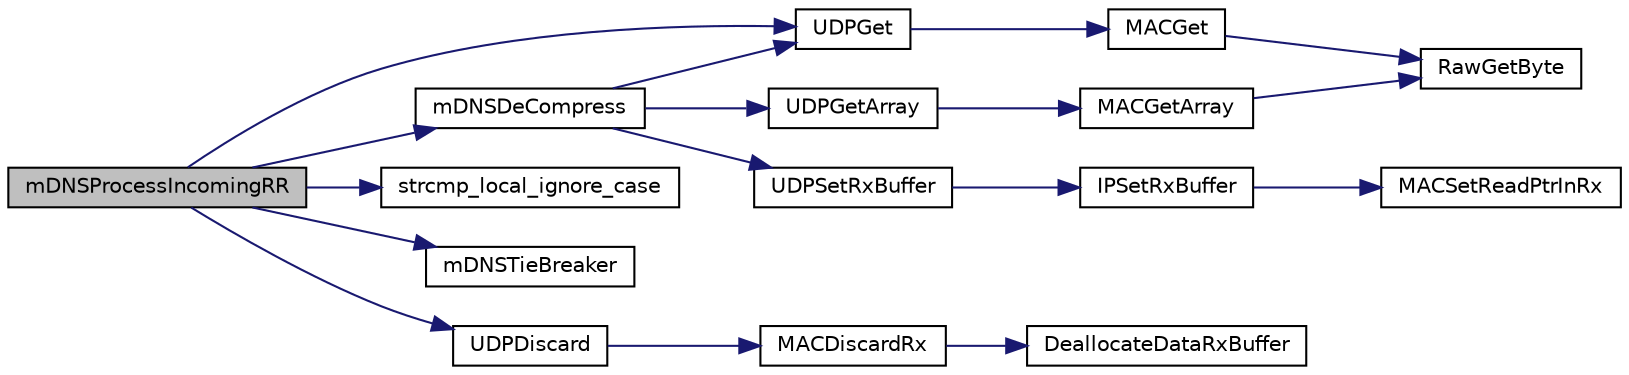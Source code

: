 digraph "mDNSProcessIncomingRR"
{
  edge [fontname="Helvetica",fontsize="10",labelfontname="Helvetica",labelfontsize="10"];
  node [fontname="Helvetica",fontsize="10",shape=record];
  rankdir="LR";
  Node1 [label="mDNSProcessIncomingRR",height=0.2,width=0.4,color="black", fillcolor="grey75", style="filled", fontcolor="black"];
  Node1 -> Node2 [color="midnightblue",fontsize="10",style="solid",fontname="Helvetica"];
  Node2 [label="mDNSDeCompress",height=0.2,width=0.4,color="black", fillcolor="white", style="filled",URL="$_zeroconf_multicast_d_n_s_8c.html#a85f02dd49ff057009f82a11dd68b1cb6"];
  Node2 -> Node3 [color="midnightblue",fontsize="10",style="solid",fontname="Helvetica"];
  Node3 [label="UDPGet",height=0.2,width=0.4,color="black", fillcolor="white", style="filled",URL="$_u_d_p_8h.html#a4292b49f8ba04393a7b301123108613c"];
  Node3 -> Node4 [color="midnightblue",fontsize="10",style="solid",fontname="Helvetica"];
  Node4 [label="MACGet",height=0.2,width=0.4,color="black", fillcolor="white", style="filled",URL="$_m_a_c_8h.html#a24b67ec68e80243ca4fdcfaaf0a91072"];
  Node4 -> Node5 [color="midnightblue",fontsize="10",style="solid",fontname="Helvetica"];
  Node5 [label="RawGetByte",height=0.2,width=0.4,color="black", fillcolor="white", style="filled",URL="$_w_f_raw_8h.html#a0f9f450b78d964f8b34c2f3d50472527"];
  Node2 -> Node6 [color="midnightblue",fontsize="10",style="solid",fontname="Helvetica"];
  Node6 [label="UDPSetRxBuffer",height=0.2,width=0.4,color="black", fillcolor="white", style="filled",URL="$_u_d_p_8h.html#a0dc4b7c53e2e3d3b91fe53ff2e135d72"];
  Node6 -> Node7 [color="midnightblue",fontsize="10",style="solid",fontname="Helvetica"];
  Node7 [label="IPSetRxBuffer",height=0.2,width=0.4,color="black", fillcolor="white", style="filled",URL="$_i_p_8h.html#a33cd719865ee57f9591c92a63e74d59f"];
  Node7 -> Node8 [color="midnightblue",fontsize="10",style="solid",fontname="Helvetica"];
  Node8 [label="MACSetReadPtrInRx",height=0.2,width=0.4,color="black", fillcolor="white", style="filled",URL="$_m_a_c_8h.html#aa73b1ce45818243c98e3efd00b9f4bd9"];
  Node2 -> Node9 [color="midnightblue",fontsize="10",style="solid",fontname="Helvetica"];
  Node9 [label="UDPGetArray",height=0.2,width=0.4,color="black", fillcolor="white", style="filled",URL="$_u_d_p_8h.html#a2ad4741432dcc367e97c7c6e1d964bdb"];
  Node9 -> Node10 [color="midnightblue",fontsize="10",style="solid",fontname="Helvetica"];
  Node10 [label="MACGetArray",height=0.2,width=0.4,color="black", fillcolor="white", style="filled",URL="$_m_a_c_8h.html#a89d13e85195c0d00f308194305845016"];
  Node10 -> Node5 [color="midnightblue",fontsize="10",style="solid",fontname="Helvetica"];
  Node1 -> Node3 [color="midnightblue",fontsize="10",style="solid",fontname="Helvetica"];
  Node1 -> Node11 [color="midnightblue",fontsize="10",style="solid",fontname="Helvetica"];
  Node11 [label="strcmp_local_ignore_case",height=0.2,width=0.4,color="black", fillcolor="white", style="filled",URL="$_zeroconf_multicast_d_n_s_8c.html#abffa598c3f98375a1596201fa97170b8"];
  Node1 -> Node12 [color="midnightblue",fontsize="10",style="solid",fontname="Helvetica"];
  Node12 [label="mDNSTieBreaker",height=0.2,width=0.4,color="black", fillcolor="white", style="filled",URL="$_zeroconf_multicast_d_n_s_8c.html#a0c7f2e53c8f5d25069fe64639d1e3179"];
  Node1 -> Node13 [color="midnightblue",fontsize="10",style="solid",fontname="Helvetica"];
  Node13 [label="UDPDiscard",height=0.2,width=0.4,color="black", fillcolor="white", style="filled",URL="$_u_d_p_8h.html#a92198dc6ba0ef28c7ec35eefc2120a85"];
  Node13 -> Node14 [color="midnightblue",fontsize="10",style="solid",fontname="Helvetica"];
  Node14 [label="MACDiscardRx",height=0.2,width=0.4,color="black", fillcolor="white", style="filled",URL="$_m_a_c_8h.html#a6f0a2614cde1253e6edcc78d1a069b79"];
  Node14 -> Node15 [color="midnightblue",fontsize="10",style="solid",fontname="Helvetica"];
  Node15 [label="DeallocateDataRxBuffer",height=0.2,width=0.4,color="black", fillcolor="white", style="filled",URL="$_w_f_raw_8h.html#a61c8aa69bc80ab5110a6b84d50bacced"];
}
